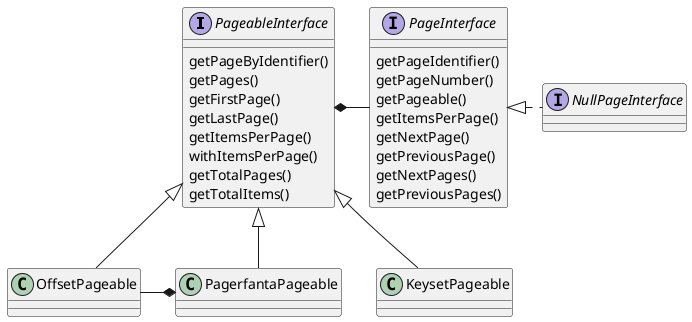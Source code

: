 @startuml rekapager-pageable

interface PageableInterface {
    getPageByIdentifier()
    getPages()
    getFirstPage()
    getLastPage()
    getItemsPerPage()
    withItemsPerPage()
    getTotalPages()
    getTotalItems()
}

interface PageInterface {
    getPageIdentifier()
    getPageNumber()
    getPageable()
    getItemsPerPage()
    getNextPage()
    getPreviousPage()
    getNextPages()
    getPreviousPages()
}

interface NullPageInterface

PageableInterface *- PageInterface
PageInterface <|. NullPageInterface

class KeysetPageable
PageableInterface <|-- KeysetPageable

class OffsetPageable
PageableInterface <|-- OffsetPageable

class PagerfantaPageable
PageableInterface <|-- PagerfantaPageable
OffsetPageable -* PagerfantaPageable

@enduml